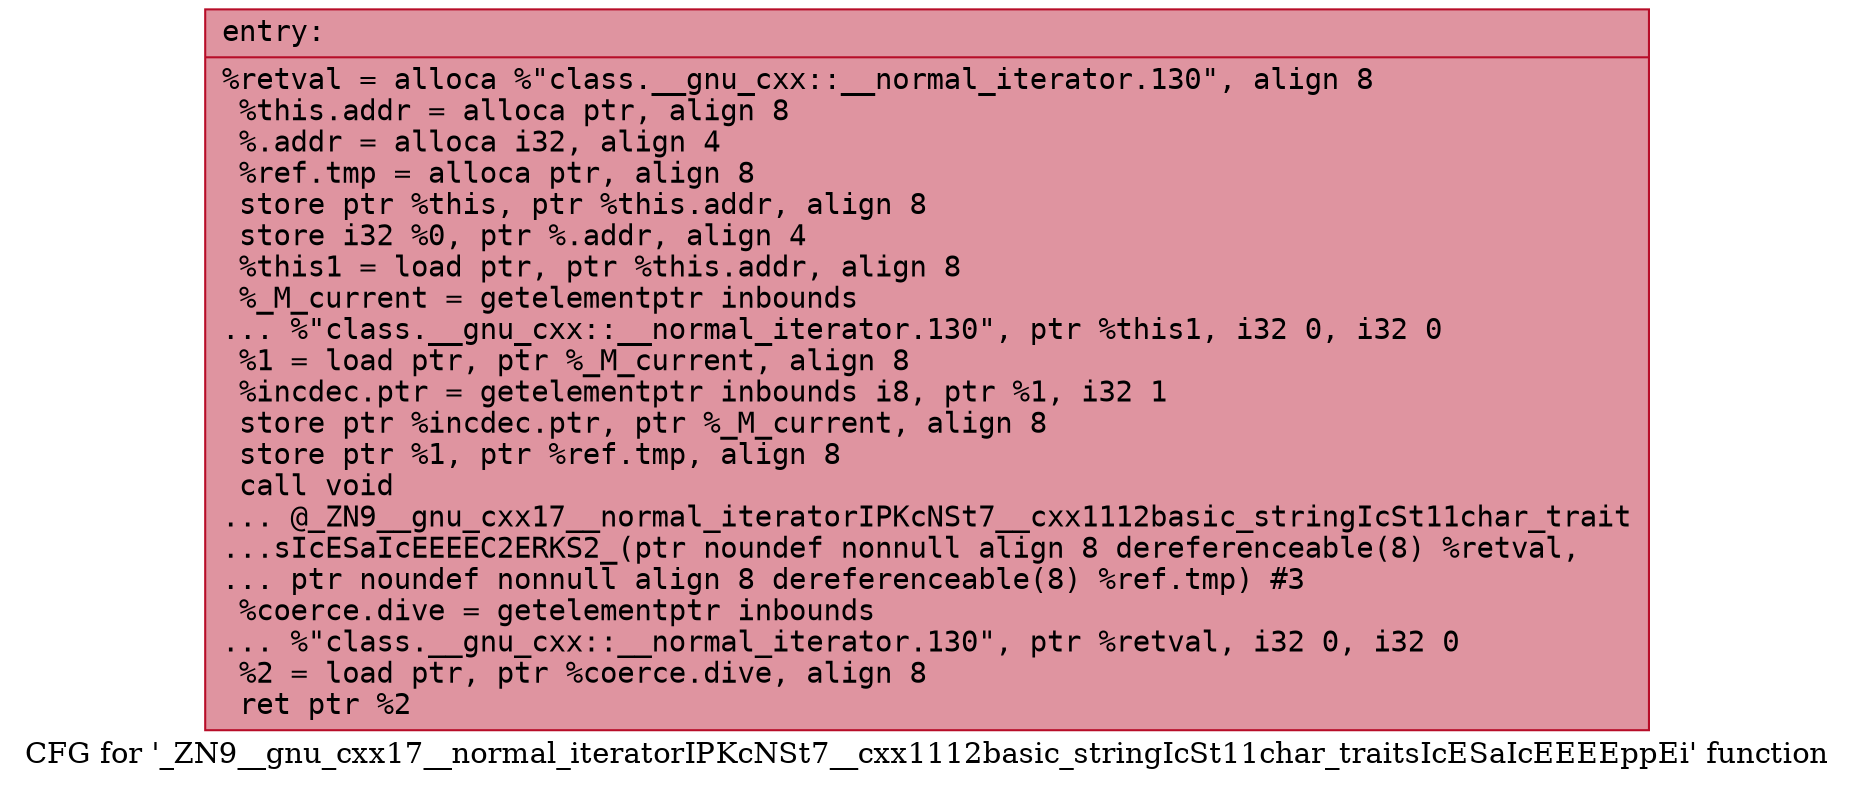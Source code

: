 digraph "CFG for '_ZN9__gnu_cxx17__normal_iteratorIPKcNSt7__cxx1112basic_stringIcSt11char_traitsIcESaIcEEEEppEi' function" {
	label="CFG for '_ZN9__gnu_cxx17__normal_iteratorIPKcNSt7__cxx1112basic_stringIcSt11char_traitsIcESaIcEEEEppEi' function";

	Node0x556bfeceece0 [shape=record,color="#b70d28ff", style=filled, fillcolor="#b70d2870" fontname="Courier",label="{entry:\l|  %retval = alloca %\"class.__gnu_cxx::__normal_iterator.130\", align 8\l  %this.addr = alloca ptr, align 8\l  %.addr = alloca i32, align 4\l  %ref.tmp = alloca ptr, align 8\l  store ptr %this, ptr %this.addr, align 8\l  store i32 %0, ptr %.addr, align 4\l  %this1 = load ptr, ptr %this.addr, align 8\l  %_M_current = getelementptr inbounds\l... %\"class.__gnu_cxx::__normal_iterator.130\", ptr %this1, i32 0, i32 0\l  %1 = load ptr, ptr %_M_current, align 8\l  %incdec.ptr = getelementptr inbounds i8, ptr %1, i32 1\l  store ptr %incdec.ptr, ptr %_M_current, align 8\l  store ptr %1, ptr %ref.tmp, align 8\l  call void\l... @_ZN9__gnu_cxx17__normal_iteratorIPKcNSt7__cxx1112basic_stringIcSt11char_trait\l...sIcESaIcEEEEC2ERKS2_(ptr noundef nonnull align 8 dereferenceable(8) %retval,\l... ptr noundef nonnull align 8 dereferenceable(8) %ref.tmp) #3\l  %coerce.dive = getelementptr inbounds\l... %\"class.__gnu_cxx::__normal_iterator.130\", ptr %retval, i32 0, i32 0\l  %2 = load ptr, ptr %coerce.dive, align 8\l  ret ptr %2\l}"];
}
